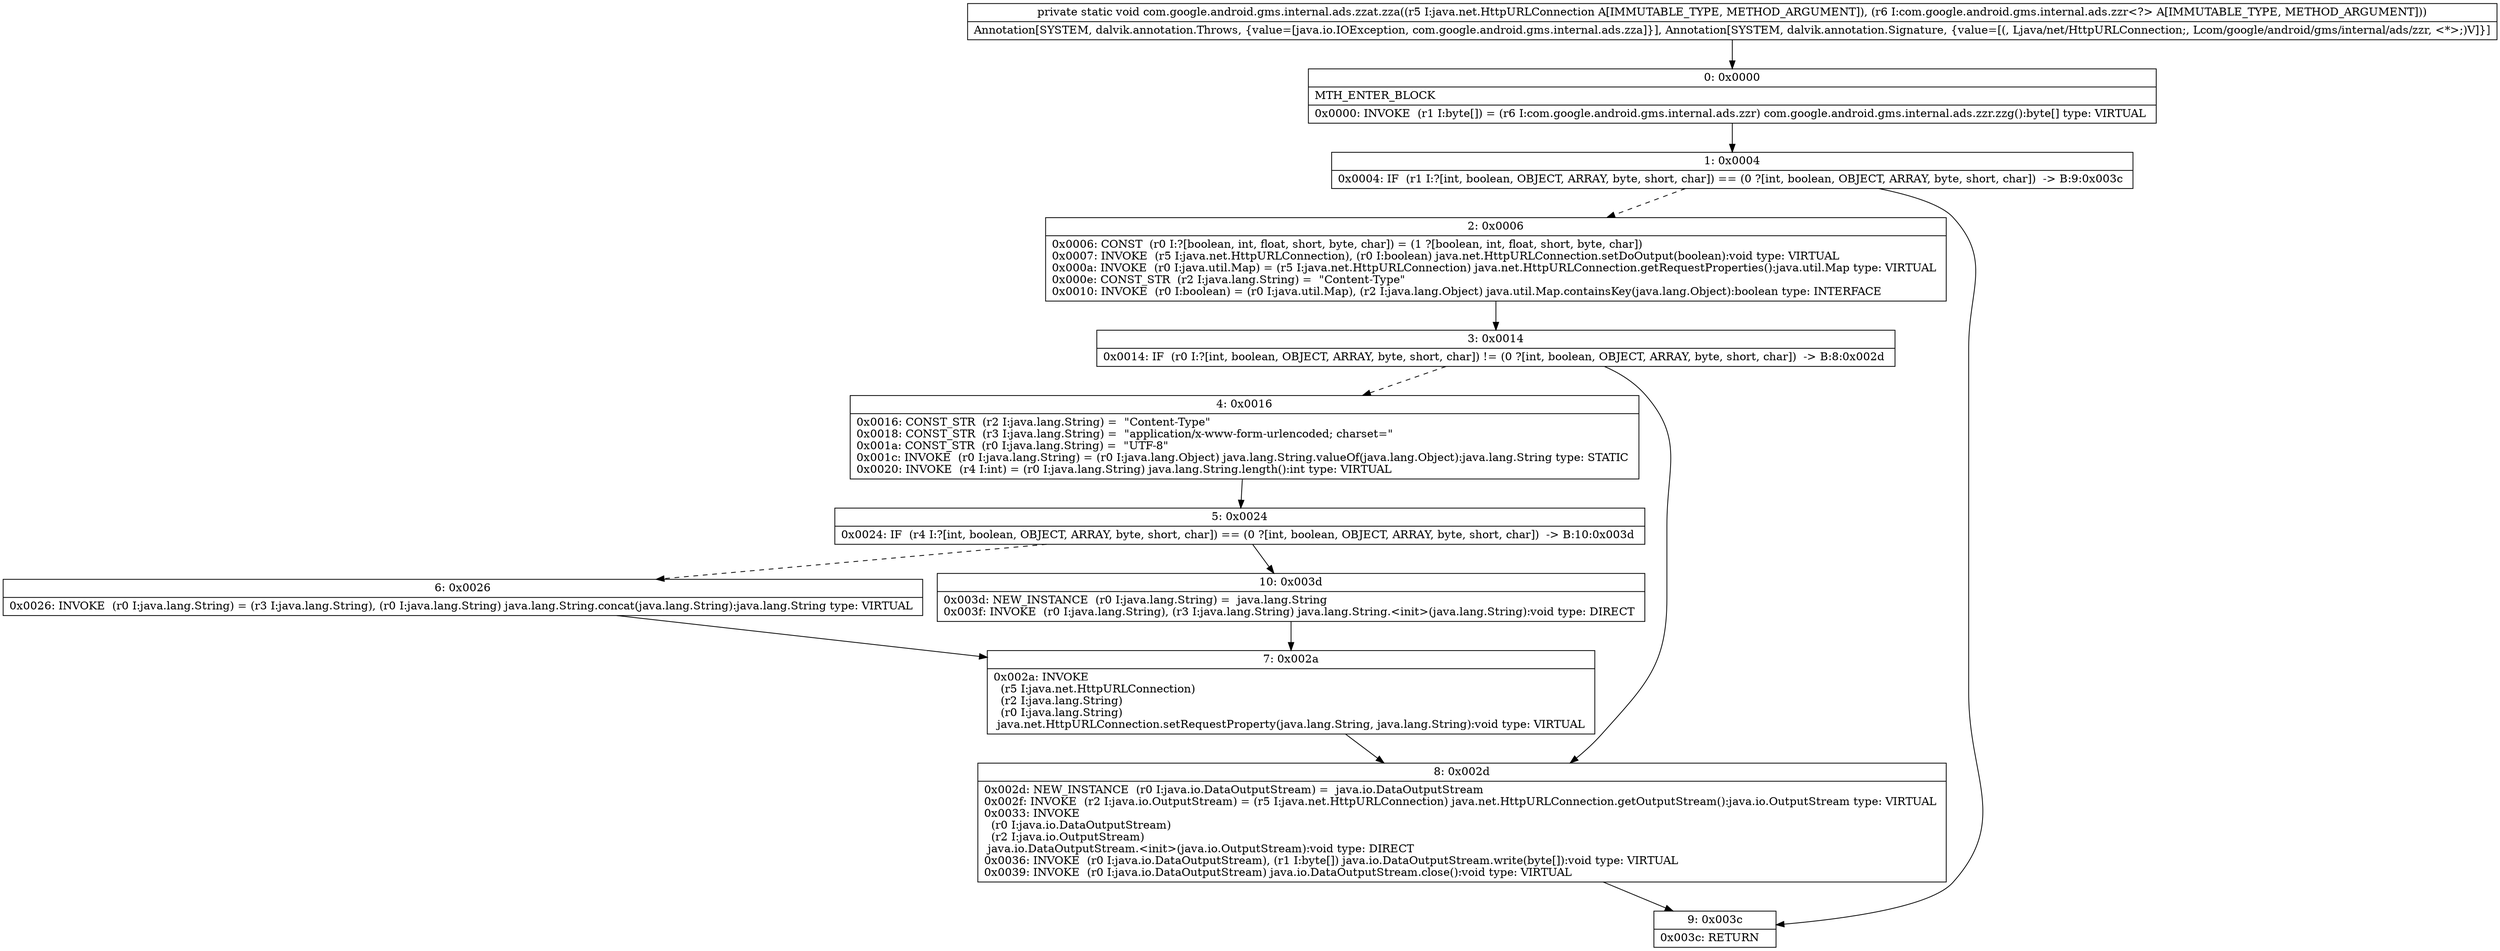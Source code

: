 digraph "CFG forcom.google.android.gms.internal.ads.zzat.zza(Ljava\/net\/HttpURLConnection;Lcom\/google\/android\/gms\/internal\/ads\/zzr;)V" {
Node_0 [shape=record,label="{0\:\ 0x0000|MTH_ENTER_BLOCK\l|0x0000: INVOKE  (r1 I:byte[]) = (r6 I:com.google.android.gms.internal.ads.zzr) com.google.android.gms.internal.ads.zzr.zzg():byte[] type: VIRTUAL \l}"];
Node_1 [shape=record,label="{1\:\ 0x0004|0x0004: IF  (r1 I:?[int, boolean, OBJECT, ARRAY, byte, short, char]) == (0 ?[int, boolean, OBJECT, ARRAY, byte, short, char])  \-\> B:9:0x003c \l}"];
Node_2 [shape=record,label="{2\:\ 0x0006|0x0006: CONST  (r0 I:?[boolean, int, float, short, byte, char]) = (1 ?[boolean, int, float, short, byte, char]) \l0x0007: INVOKE  (r5 I:java.net.HttpURLConnection), (r0 I:boolean) java.net.HttpURLConnection.setDoOutput(boolean):void type: VIRTUAL \l0x000a: INVOKE  (r0 I:java.util.Map) = (r5 I:java.net.HttpURLConnection) java.net.HttpURLConnection.getRequestProperties():java.util.Map type: VIRTUAL \l0x000e: CONST_STR  (r2 I:java.lang.String) =  \"Content\-Type\" \l0x0010: INVOKE  (r0 I:boolean) = (r0 I:java.util.Map), (r2 I:java.lang.Object) java.util.Map.containsKey(java.lang.Object):boolean type: INTERFACE \l}"];
Node_3 [shape=record,label="{3\:\ 0x0014|0x0014: IF  (r0 I:?[int, boolean, OBJECT, ARRAY, byte, short, char]) != (0 ?[int, boolean, OBJECT, ARRAY, byte, short, char])  \-\> B:8:0x002d \l}"];
Node_4 [shape=record,label="{4\:\ 0x0016|0x0016: CONST_STR  (r2 I:java.lang.String) =  \"Content\-Type\" \l0x0018: CONST_STR  (r3 I:java.lang.String) =  \"application\/x\-www\-form\-urlencoded; charset=\" \l0x001a: CONST_STR  (r0 I:java.lang.String) =  \"UTF\-8\" \l0x001c: INVOKE  (r0 I:java.lang.String) = (r0 I:java.lang.Object) java.lang.String.valueOf(java.lang.Object):java.lang.String type: STATIC \l0x0020: INVOKE  (r4 I:int) = (r0 I:java.lang.String) java.lang.String.length():int type: VIRTUAL \l}"];
Node_5 [shape=record,label="{5\:\ 0x0024|0x0024: IF  (r4 I:?[int, boolean, OBJECT, ARRAY, byte, short, char]) == (0 ?[int, boolean, OBJECT, ARRAY, byte, short, char])  \-\> B:10:0x003d \l}"];
Node_6 [shape=record,label="{6\:\ 0x0026|0x0026: INVOKE  (r0 I:java.lang.String) = (r3 I:java.lang.String), (r0 I:java.lang.String) java.lang.String.concat(java.lang.String):java.lang.String type: VIRTUAL \l}"];
Node_7 [shape=record,label="{7\:\ 0x002a|0x002a: INVOKE  \l  (r5 I:java.net.HttpURLConnection)\l  (r2 I:java.lang.String)\l  (r0 I:java.lang.String)\l java.net.HttpURLConnection.setRequestProperty(java.lang.String, java.lang.String):void type: VIRTUAL \l}"];
Node_8 [shape=record,label="{8\:\ 0x002d|0x002d: NEW_INSTANCE  (r0 I:java.io.DataOutputStream) =  java.io.DataOutputStream \l0x002f: INVOKE  (r2 I:java.io.OutputStream) = (r5 I:java.net.HttpURLConnection) java.net.HttpURLConnection.getOutputStream():java.io.OutputStream type: VIRTUAL \l0x0033: INVOKE  \l  (r0 I:java.io.DataOutputStream)\l  (r2 I:java.io.OutputStream)\l java.io.DataOutputStream.\<init\>(java.io.OutputStream):void type: DIRECT \l0x0036: INVOKE  (r0 I:java.io.DataOutputStream), (r1 I:byte[]) java.io.DataOutputStream.write(byte[]):void type: VIRTUAL \l0x0039: INVOKE  (r0 I:java.io.DataOutputStream) java.io.DataOutputStream.close():void type: VIRTUAL \l}"];
Node_9 [shape=record,label="{9\:\ 0x003c|0x003c: RETURN   \l}"];
Node_10 [shape=record,label="{10\:\ 0x003d|0x003d: NEW_INSTANCE  (r0 I:java.lang.String) =  java.lang.String \l0x003f: INVOKE  (r0 I:java.lang.String), (r3 I:java.lang.String) java.lang.String.\<init\>(java.lang.String):void type: DIRECT \l}"];
MethodNode[shape=record,label="{private static void com.google.android.gms.internal.ads.zzat.zza((r5 I:java.net.HttpURLConnection A[IMMUTABLE_TYPE, METHOD_ARGUMENT]), (r6 I:com.google.android.gms.internal.ads.zzr\<?\> A[IMMUTABLE_TYPE, METHOD_ARGUMENT]))  | Annotation[SYSTEM, dalvik.annotation.Throws, \{value=[java.io.IOException, com.google.android.gms.internal.ads.zza]\}], Annotation[SYSTEM, dalvik.annotation.Signature, \{value=[(, Ljava\/net\/HttpURLConnection;, Lcom\/google\/android\/gms\/internal\/ads\/zzr, \<*\>;)V]\}]\l}"];
MethodNode -> Node_0;
Node_0 -> Node_1;
Node_1 -> Node_2[style=dashed];
Node_1 -> Node_9;
Node_2 -> Node_3;
Node_3 -> Node_4[style=dashed];
Node_3 -> Node_8;
Node_4 -> Node_5;
Node_5 -> Node_6[style=dashed];
Node_5 -> Node_10;
Node_6 -> Node_7;
Node_7 -> Node_8;
Node_8 -> Node_9;
Node_10 -> Node_7;
}

